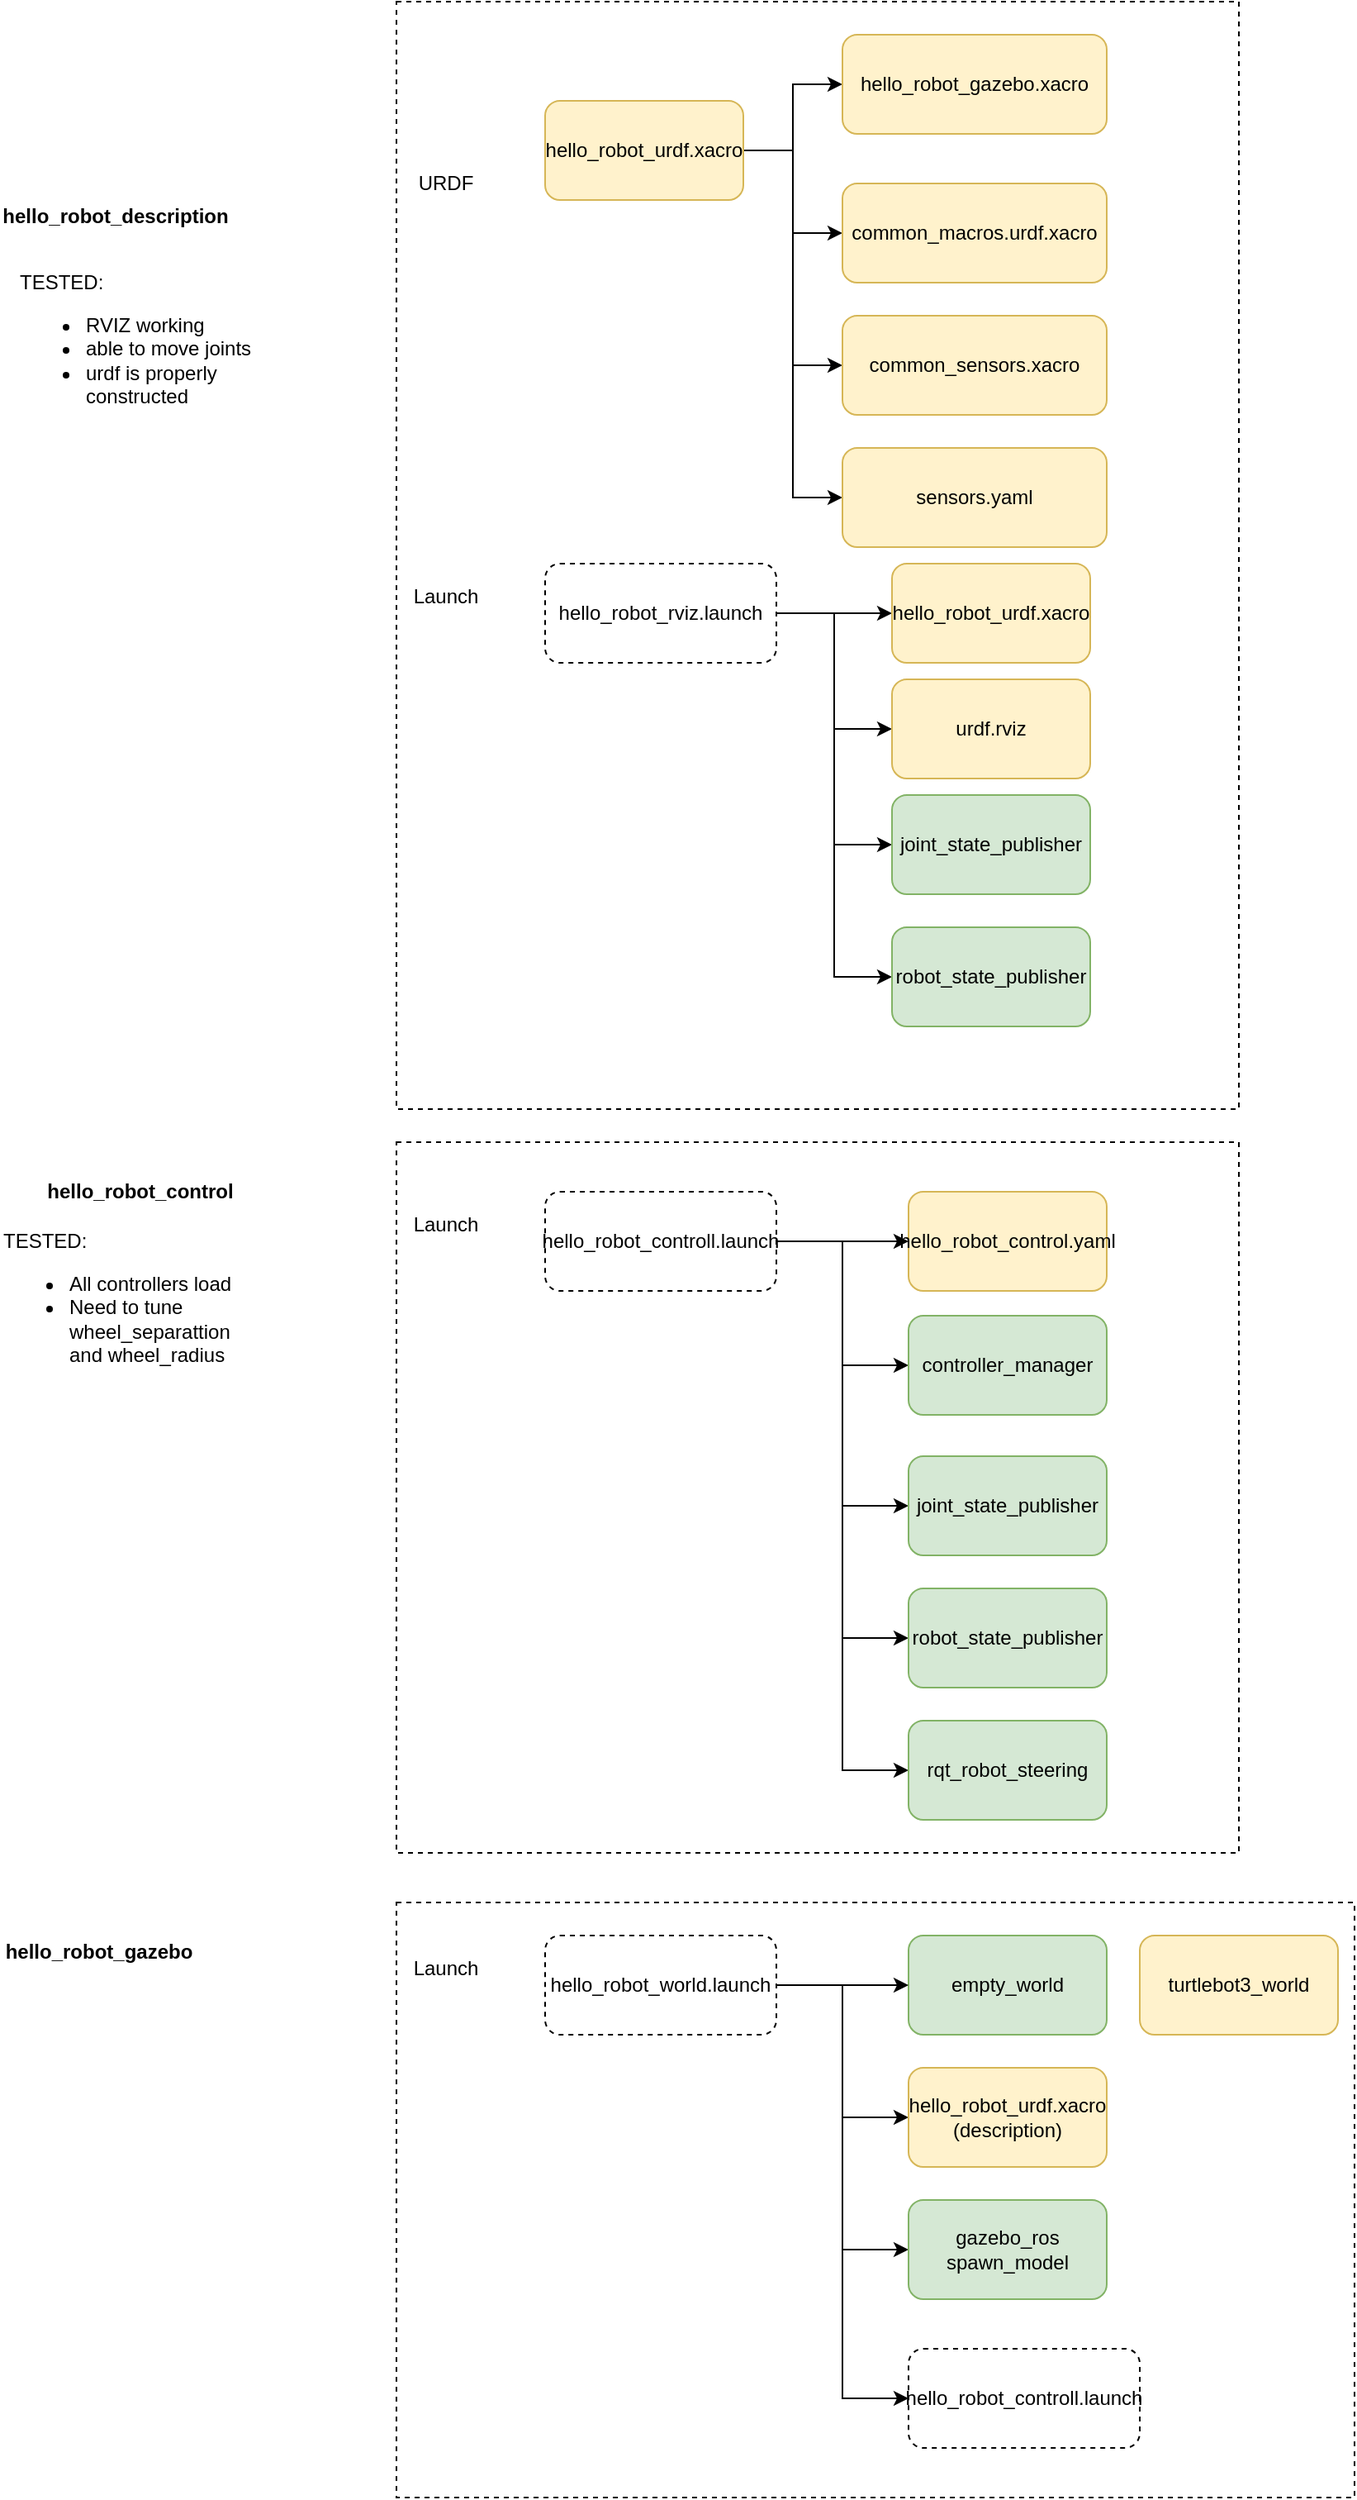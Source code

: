 <mxfile version="14.4.0" type="github">
  <diagram id="GddCDM5jnQ_dlsErp8QU" name="Page-1">
    <mxGraphModel dx="1117" dy="1053" grid="1" gridSize="10" guides="1" tooltips="1" connect="1" arrows="1" fold="1" page="1" pageScale="1" pageWidth="850" pageHeight="1100" math="0" shadow="0">
      <root>
        <mxCell id="0" />
        <mxCell id="1" parent="0" />
        <mxCell id="RTTls062UUNZIikZmeOY-21" value="" style="rounded=0;whiteSpace=wrap;html=1;fillColor=none;dashed=1;" vertex="1" parent="1">
          <mxGeometry x="260" y="20" width="510" height="670" as="geometry" />
        </mxCell>
        <mxCell id="RTTls062UUNZIikZmeOY-4" style="edgeStyle=orthogonalEdgeStyle;rounded=0;orthogonalLoop=1;jettySize=auto;html=1;exitX=1;exitY=0.5;exitDx=0;exitDy=0;entryX=0;entryY=0.5;entryDx=0;entryDy=0;" edge="1" parent="1" source="RTTls062UUNZIikZmeOY-1" target="RTTls062UUNZIikZmeOY-3">
          <mxGeometry relative="1" as="geometry" />
        </mxCell>
        <mxCell id="RTTls062UUNZIikZmeOY-6" style="edgeStyle=orthogonalEdgeStyle;rounded=0;orthogonalLoop=1;jettySize=auto;html=1;exitX=1;exitY=0.5;exitDx=0;exitDy=0;entryX=0;entryY=0.5;entryDx=0;entryDy=0;" edge="1" parent="1" source="RTTls062UUNZIikZmeOY-1" target="RTTls062UUNZIikZmeOY-5">
          <mxGeometry relative="1" as="geometry" />
        </mxCell>
        <mxCell id="RTTls062UUNZIikZmeOY-16" style="edgeStyle=orthogonalEdgeStyle;rounded=0;orthogonalLoop=1;jettySize=auto;html=1;exitX=1;exitY=0.5;exitDx=0;exitDy=0;entryX=0;entryY=0.5;entryDx=0;entryDy=0;" edge="1" parent="1" source="RTTls062UUNZIikZmeOY-1" target="RTTls062UUNZIikZmeOY-7">
          <mxGeometry relative="1" as="geometry" />
        </mxCell>
        <mxCell id="RTTls062UUNZIikZmeOY-17" style="edgeStyle=orthogonalEdgeStyle;rounded=0;orthogonalLoop=1;jettySize=auto;html=1;exitX=1;exitY=0.5;exitDx=0;exitDy=0;entryX=0;entryY=0.5;entryDx=0;entryDy=0;" edge="1" parent="1" source="RTTls062UUNZIikZmeOY-1" target="RTTls062UUNZIikZmeOY-15">
          <mxGeometry relative="1" as="geometry" />
        </mxCell>
        <mxCell id="RTTls062UUNZIikZmeOY-1" value="hello_robot_urdf.xacro" style="rounded=1;whiteSpace=wrap;html=1;fillColor=#fff2cc;strokeColor=#d6b656;" vertex="1" parent="1">
          <mxGeometry x="350" y="80" width="120" height="60" as="geometry" />
        </mxCell>
        <mxCell id="RTTls062UUNZIikZmeOY-3" value="&lt;div&gt;hello_robot_gazebo.xacro&lt;/div&gt;" style="rounded=1;whiteSpace=wrap;html=1;fillColor=#fff2cc;strokeColor=#d6b656;" vertex="1" parent="1">
          <mxGeometry x="530" y="40" width="160" height="60" as="geometry" />
        </mxCell>
        <mxCell id="RTTls062UUNZIikZmeOY-5" value="common_macros.urdf.xacro" style="rounded=1;whiteSpace=wrap;html=1;fillColor=#fff2cc;strokeColor=#d6b656;" vertex="1" parent="1">
          <mxGeometry x="530" y="130" width="160" height="60" as="geometry" />
        </mxCell>
        <mxCell id="RTTls062UUNZIikZmeOY-7" value="common_sensors.xacro" style="rounded=1;whiteSpace=wrap;html=1;fillColor=#fff2cc;strokeColor=#d6b656;" vertex="1" parent="1">
          <mxGeometry x="530" y="210" width="160" height="60" as="geometry" />
        </mxCell>
        <mxCell id="RTTls062UUNZIikZmeOY-9" value="hello_robot_description" style="text;html=1;strokeColor=none;fillColor=none;align=center;verticalAlign=middle;whiteSpace=wrap;rounded=0;dashed=1;fontStyle=1" vertex="1" parent="1">
          <mxGeometry x="70" y="140" width="40" height="20" as="geometry" />
        </mxCell>
        <mxCell id="RTTls062UUNZIikZmeOY-10" value="Launch" style="text;html=1;strokeColor=none;fillColor=none;align=center;verticalAlign=middle;whiteSpace=wrap;rounded=0;dashed=1;" vertex="1" parent="1">
          <mxGeometry x="270" y="370" width="40" height="20" as="geometry" />
        </mxCell>
        <mxCell id="RTTls062UUNZIikZmeOY-11" value="URDF" style="text;html=1;strokeColor=none;fillColor=none;align=center;verticalAlign=middle;whiteSpace=wrap;rounded=0;dashed=1;" vertex="1" parent="1">
          <mxGeometry x="270" y="120" width="40" height="20" as="geometry" />
        </mxCell>
        <mxCell id="RTTls062UUNZIikZmeOY-44" style="edgeStyle=orthogonalEdgeStyle;rounded=0;orthogonalLoop=1;jettySize=auto;html=1;exitX=1;exitY=0.5;exitDx=0;exitDy=0;entryX=0;entryY=0.5;entryDx=0;entryDy=0;" edge="1" parent="1" source="RTTls062UUNZIikZmeOY-13" target="RTTls062UUNZIikZmeOY-37">
          <mxGeometry relative="1" as="geometry" />
        </mxCell>
        <mxCell id="RTTls062UUNZIikZmeOY-45" style="edgeStyle=orthogonalEdgeStyle;rounded=0;orthogonalLoop=1;jettySize=auto;html=1;exitX=1;exitY=0.5;exitDx=0;exitDy=0;entryX=0;entryY=0.5;entryDx=0;entryDy=0;" edge="1" parent="1" source="RTTls062UUNZIikZmeOY-13" target="RTTls062UUNZIikZmeOY-38">
          <mxGeometry relative="1" as="geometry" />
        </mxCell>
        <mxCell id="RTTls062UUNZIikZmeOY-46" style="edgeStyle=orthogonalEdgeStyle;rounded=0;orthogonalLoop=1;jettySize=auto;html=1;exitX=1;exitY=0.5;exitDx=0;exitDy=0;entryX=0;entryY=0.5;entryDx=0;entryDy=0;" edge="1" parent="1" source="RTTls062UUNZIikZmeOY-13" target="RTTls062UUNZIikZmeOY-39">
          <mxGeometry relative="1" as="geometry" />
        </mxCell>
        <mxCell id="RTTls062UUNZIikZmeOY-47" style="edgeStyle=orthogonalEdgeStyle;rounded=0;orthogonalLoop=1;jettySize=auto;html=1;exitX=1;exitY=0.5;exitDx=0;exitDy=0;entryX=0;entryY=0.5;entryDx=0;entryDy=0;" edge="1" parent="1" source="RTTls062UUNZIikZmeOY-13" target="RTTls062UUNZIikZmeOY-40">
          <mxGeometry relative="1" as="geometry" />
        </mxCell>
        <mxCell id="RTTls062UUNZIikZmeOY-13" value="hello_robot_rviz.launch" style="rounded=1;whiteSpace=wrap;html=1;dashed=1;fillColor=none;" vertex="1" parent="1">
          <mxGeometry x="350" y="360" width="140" height="60" as="geometry" />
        </mxCell>
        <mxCell id="RTTls062UUNZIikZmeOY-14" value="&lt;div&gt;TESTED:&amp;nbsp;&lt;/div&gt;&lt;ul&gt;&lt;li&gt;RVIZ working&lt;/li&gt;&lt;li&gt;able to move joints&lt;/li&gt;&lt;li&gt;urdf is properly constructed&lt;br&gt;&lt;/li&gt;&lt;/ul&gt;" style="text;html=1;strokeColor=none;fillColor=none;align=left;verticalAlign=middle;whiteSpace=wrap;rounded=0;dashed=1;" vertex="1" parent="1">
          <mxGeometry x="30" y="210" width="150" height="40" as="geometry" />
        </mxCell>
        <mxCell id="RTTls062UUNZIikZmeOY-15" value="sensors.yaml" style="rounded=1;whiteSpace=wrap;html=1;fillColor=#fff2cc;strokeColor=#d6b656;" vertex="1" parent="1">
          <mxGeometry x="530" y="290" width="160" height="60" as="geometry" />
        </mxCell>
        <mxCell id="RTTls062UUNZIikZmeOY-18" value="hello_robot_control" style="text;html=1;strokeColor=none;fillColor=none;align=center;verticalAlign=middle;whiteSpace=wrap;rounded=0;dashed=1;fontStyle=1" vertex="1" parent="1">
          <mxGeometry x="85" y="730" width="40" height="20" as="geometry" />
        </mxCell>
        <mxCell id="RTTls062UUNZIikZmeOY-22" value="" style="rounded=0;whiteSpace=wrap;html=1;fillColor=none;dashed=1;" vertex="1" parent="1">
          <mxGeometry x="260" y="710" width="510" height="430" as="geometry" />
        </mxCell>
        <mxCell id="RTTls062UUNZIikZmeOY-27" value="hello_robot_control.yaml" style="rounded=1;whiteSpace=wrap;html=1;fillColor=#fff2cc;strokeColor=#d6b656;" vertex="1" parent="1">
          <mxGeometry x="570" y="740" width="120" height="60" as="geometry" />
        </mxCell>
        <mxCell id="RTTls062UUNZIikZmeOY-28" value="Launch" style="text;html=1;strokeColor=none;fillColor=none;align=center;verticalAlign=middle;whiteSpace=wrap;rounded=0;dashed=1;" vertex="1" parent="1">
          <mxGeometry x="270" y="750" width="40" height="20" as="geometry" />
        </mxCell>
        <mxCell id="RTTls062UUNZIikZmeOY-33" style="edgeStyle=orthogonalEdgeStyle;rounded=0;orthogonalLoop=1;jettySize=auto;html=1;exitX=1;exitY=0.5;exitDx=0;exitDy=0;entryX=0;entryY=0.5;entryDx=0;entryDy=0;" edge="1" parent="1" source="RTTls062UUNZIikZmeOY-29" target="RTTls062UUNZIikZmeOY-27">
          <mxGeometry relative="1" as="geometry" />
        </mxCell>
        <mxCell id="RTTls062UUNZIikZmeOY-34" style="edgeStyle=orthogonalEdgeStyle;rounded=0;orthogonalLoop=1;jettySize=auto;html=1;exitX=1;exitY=0.5;exitDx=0;exitDy=0;entryX=0;entryY=0.5;entryDx=0;entryDy=0;" edge="1" parent="1" source="RTTls062UUNZIikZmeOY-29" target="RTTls062UUNZIikZmeOY-30">
          <mxGeometry relative="1" as="geometry" />
        </mxCell>
        <mxCell id="RTTls062UUNZIikZmeOY-35" style="edgeStyle=orthogonalEdgeStyle;rounded=0;orthogonalLoop=1;jettySize=auto;html=1;exitX=1;exitY=0.5;exitDx=0;exitDy=0;entryX=0;entryY=0.5;entryDx=0;entryDy=0;" edge="1" parent="1" source="RTTls062UUNZIikZmeOY-29" target="RTTls062UUNZIikZmeOY-31">
          <mxGeometry relative="1" as="geometry" />
        </mxCell>
        <mxCell id="RTTls062UUNZIikZmeOY-36" style="edgeStyle=orthogonalEdgeStyle;rounded=0;orthogonalLoop=1;jettySize=auto;html=1;exitX=1;exitY=0.5;exitDx=0;exitDy=0;entryX=0;entryY=0.5;entryDx=0;entryDy=0;" edge="1" parent="1" source="RTTls062UUNZIikZmeOY-29" target="RTTls062UUNZIikZmeOY-32">
          <mxGeometry relative="1" as="geometry" />
        </mxCell>
        <mxCell id="RTTls062UUNZIikZmeOY-43" style="edgeStyle=orthogonalEdgeStyle;rounded=0;orthogonalLoop=1;jettySize=auto;html=1;exitX=1;exitY=0.5;exitDx=0;exitDy=0;entryX=0;entryY=0.5;entryDx=0;entryDy=0;" edge="1" parent="1" source="RTTls062UUNZIikZmeOY-29" target="RTTls062UUNZIikZmeOY-42">
          <mxGeometry relative="1" as="geometry" />
        </mxCell>
        <mxCell id="RTTls062UUNZIikZmeOY-29" value="hello_robot_controll.launch" style="rounded=1;whiteSpace=wrap;html=1;dashed=1;fillColor=none;" vertex="1" parent="1">
          <mxGeometry x="350" y="740" width="140" height="60" as="geometry" />
        </mxCell>
        <mxCell id="RTTls062UUNZIikZmeOY-30" value="controller_manager" style="rounded=1;whiteSpace=wrap;html=1;fillColor=#d5e8d4;strokeColor=#82b366;" vertex="1" parent="1">
          <mxGeometry x="570" y="815" width="120" height="60" as="geometry" />
        </mxCell>
        <mxCell id="RTTls062UUNZIikZmeOY-31" value="joint_state_publisher" style="rounded=1;whiteSpace=wrap;html=1;fillColor=#d5e8d4;strokeColor=#82b366;" vertex="1" parent="1">
          <mxGeometry x="570" y="900" width="120" height="60" as="geometry" />
        </mxCell>
        <mxCell id="RTTls062UUNZIikZmeOY-32" value="rqt_robot_steering" style="rounded=1;whiteSpace=wrap;html=1;fillColor=#d5e8d4;strokeColor=#82b366;" vertex="1" parent="1">
          <mxGeometry x="570" y="1060" width="120" height="60" as="geometry" />
        </mxCell>
        <mxCell id="RTTls062UUNZIikZmeOY-37" value="hello_robot_urdf.xacro" style="rounded=1;whiteSpace=wrap;html=1;fillColor=#fff2cc;strokeColor=#d6b656;" vertex="1" parent="1">
          <mxGeometry x="560" y="360" width="120" height="60" as="geometry" />
        </mxCell>
        <mxCell id="RTTls062UUNZIikZmeOY-38" value="urdf.rviz" style="rounded=1;whiteSpace=wrap;html=1;fillColor=#fff2cc;strokeColor=#d6b656;" vertex="1" parent="1">
          <mxGeometry x="560" y="430" width="120" height="60" as="geometry" />
        </mxCell>
        <mxCell id="RTTls062UUNZIikZmeOY-39" value="joint_state_publisher" style="rounded=1;whiteSpace=wrap;html=1;fillColor=#d5e8d4;strokeColor=#82b366;" vertex="1" parent="1">
          <mxGeometry x="560" y="500" width="120" height="60" as="geometry" />
        </mxCell>
        <mxCell id="RTTls062UUNZIikZmeOY-40" value="robot_state_publisher" style="rounded=1;whiteSpace=wrap;html=1;fillColor=#d5e8d4;strokeColor=#82b366;" vertex="1" parent="1">
          <mxGeometry x="560" y="580" width="120" height="60" as="geometry" />
        </mxCell>
        <mxCell id="RTTls062UUNZIikZmeOY-42" value="robot_state_publisher" style="rounded=1;whiteSpace=wrap;html=1;fillColor=#d5e8d4;strokeColor=#82b366;" vertex="1" parent="1">
          <mxGeometry x="570" y="980" width="120" height="60" as="geometry" />
        </mxCell>
        <mxCell id="RTTls062UUNZIikZmeOY-48" value="&lt;div&gt;TESTED:&amp;nbsp;&lt;/div&gt;&lt;ul&gt;&lt;li&gt;All controllers load&lt;/li&gt;&lt;li&gt;Need to tune wheel_separattion and wheel_radius&lt;br&gt;&lt;/li&gt;&lt;/ul&gt;" style="text;html=1;strokeColor=none;fillColor=none;align=left;verticalAlign=middle;whiteSpace=wrap;rounded=0;dashed=1;" vertex="1" parent="1">
          <mxGeometry x="20" y="790" width="150" height="40" as="geometry" />
        </mxCell>
        <mxCell id="RTTls062UUNZIikZmeOY-49" value="" style="rounded=0;whiteSpace=wrap;html=1;fillColor=none;dashed=1;" vertex="1" parent="1">
          <mxGeometry x="260" y="1170" width="580" height="360" as="geometry" />
        </mxCell>
        <mxCell id="RTTls062UUNZIikZmeOY-50" value="hello_robot_gazebo" style="text;html=1;strokeColor=none;fillColor=none;align=center;verticalAlign=middle;whiteSpace=wrap;rounded=0;dashed=1;fontStyle=1" vertex="1" parent="1">
          <mxGeometry x="60" y="1190" width="40" height="20" as="geometry" />
        </mxCell>
        <mxCell id="RTTls062UUNZIikZmeOY-51" value="empty_world" style="rounded=1;whiteSpace=wrap;html=1;fillColor=#d5e8d4;strokeColor=#82b366;" vertex="1" parent="1">
          <mxGeometry x="570" y="1190" width="120" height="60" as="geometry" />
        </mxCell>
        <mxCell id="RTTls062UUNZIikZmeOY-52" value="Launch" style="text;html=1;strokeColor=none;fillColor=none;align=center;verticalAlign=middle;whiteSpace=wrap;rounded=0;dashed=1;" vertex="1" parent="1">
          <mxGeometry x="270" y="1200" width="40" height="20" as="geometry" />
        </mxCell>
        <mxCell id="RTTls062UUNZIikZmeOY-58" style="edgeStyle=orthogonalEdgeStyle;rounded=0;orthogonalLoop=1;jettySize=auto;html=1;exitX=1;exitY=0.5;exitDx=0;exitDy=0;entryX=0;entryY=0.5;entryDx=0;entryDy=0;" edge="1" parent="1" source="RTTls062UUNZIikZmeOY-53" target="RTTls062UUNZIikZmeOY-51">
          <mxGeometry relative="1" as="geometry" />
        </mxCell>
        <mxCell id="RTTls062UUNZIikZmeOY-59" style="edgeStyle=orthogonalEdgeStyle;rounded=0;orthogonalLoop=1;jettySize=auto;html=1;exitX=1;exitY=0.5;exitDx=0;exitDy=0;entryX=0;entryY=0.5;entryDx=0;entryDy=0;" edge="1" parent="1" source="RTTls062UUNZIikZmeOY-53" target="RTTls062UUNZIikZmeOY-55">
          <mxGeometry relative="1" as="geometry" />
        </mxCell>
        <mxCell id="RTTls062UUNZIikZmeOY-60" style="edgeStyle=orthogonalEdgeStyle;rounded=0;orthogonalLoop=1;jettySize=auto;html=1;exitX=1;exitY=0.5;exitDx=0;exitDy=0;entryX=0;entryY=0.5;entryDx=0;entryDy=0;" edge="1" parent="1" source="RTTls062UUNZIikZmeOY-53" target="RTTls062UUNZIikZmeOY-56">
          <mxGeometry relative="1" as="geometry" />
        </mxCell>
        <mxCell id="RTTls062UUNZIikZmeOY-61" style="edgeStyle=orthogonalEdgeStyle;rounded=0;orthogonalLoop=1;jettySize=auto;html=1;exitX=1;exitY=0.5;exitDx=0;exitDy=0;entryX=0;entryY=0.5;entryDx=0;entryDy=0;" edge="1" parent="1" source="RTTls062UUNZIikZmeOY-53" target="RTTls062UUNZIikZmeOY-57">
          <mxGeometry relative="1" as="geometry" />
        </mxCell>
        <mxCell id="RTTls062UUNZIikZmeOY-53" value="hello_robot_world.launch" style="rounded=1;whiteSpace=wrap;html=1;dashed=1;fillColor=none;" vertex="1" parent="1">
          <mxGeometry x="350" y="1190" width="140" height="60" as="geometry" />
        </mxCell>
        <mxCell id="RTTls062UUNZIikZmeOY-54" value="turtlebot3_world" style="rounded=1;whiteSpace=wrap;html=1;fillColor=#fff2cc;strokeColor=#d6b656;" vertex="1" parent="1">
          <mxGeometry x="710" y="1190" width="120" height="60" as="geometry" />
        </mxCell>
        <mxCell id="RTTls062UUNZIikZmeOY-55" value="&lt;div&gt;hello_robot_urdf.xacro&lt;/div&gt;&lt;div&gt;(description)&lt;br&gt;&lt;/div&gt;" style="rounded=1;whiteSpace=wrap;html=1;fillColor=#fff2cc;strokeColor=#d6b656;" vertex="1" parent="1">
          <mxGeometry x="570" y="1270" width="120" height="60" as="geometry" />
        </mxCell>
        <mxCell id="RTTls062UUNZIikZmeOY-56" value="&lt;div&gt;gazebo_ros&lt;/div&gt;&lt;div&gt;spawn_model&lt;br&gt;&lt;/div&gt;" style="rounded=1;whiteSpace=wrap;html=1;fillColor=#d5e8d4;strokeColor=#82b366;" vertex="1" parent="1">
          <mxGeometry x="570" y="1350" width="120" height="60" as="geometry" />
        </mxCell>
        <mxCell id="RTTls062UUNZIikZmeOY-57" value="hello_robot_controll.launch" style="rounded=1;whiteSpace=wrap;html=1;dashed=1;fillColor=none;" vertex="1" parent="1">
          <mxGeometry x="570" y="1440" width="140" height="60" as="geometry" />
        </mxCell>
      </root>
    </mxGraphModel>
  </diagram>
</mxfile>
